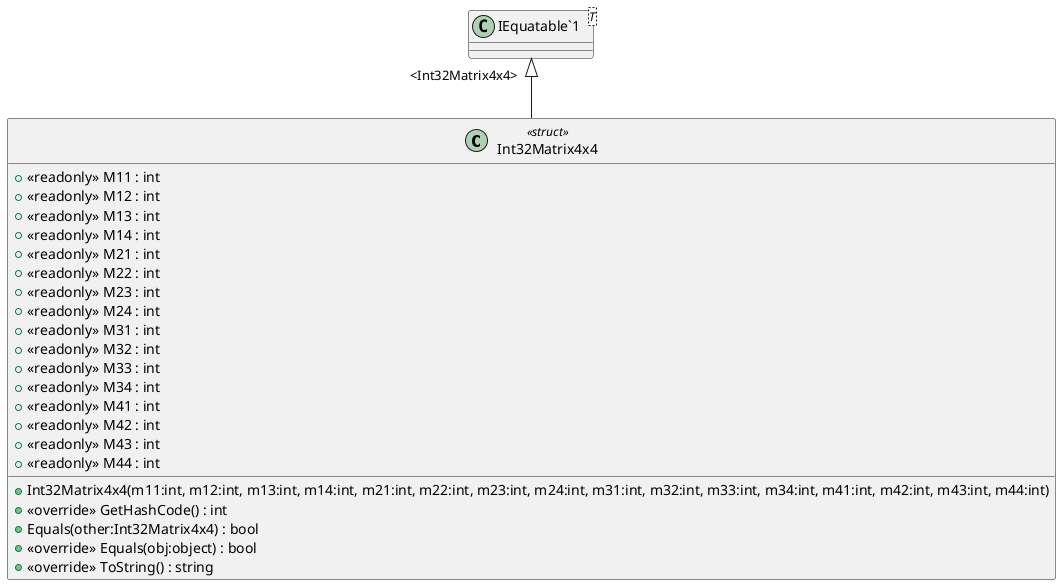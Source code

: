 @startuml
class Int32Matrix4x4 <<struct>> {
    + <<readonly>> M11 : int
    + <<readonly>> M12 : int
    + <<readonly>> M13 : int
    + <<readonly>> M14 : int
    + <<readonly>> M21 : int
    + <<readonly>> M22 : int
    + <<readonly>> M23 : int
    + <<readonly>> M24 : int
    + <<readonly>> M31 : int
    + <<readonly>> M32 : int
    + <<readonly>> M33 : int
    + <<readonly>> M34 : int
    + <<readonly>> M41 : int
    + <<readonly>> M42 : int
    + <<readonly>> M43 : int
    + <<readonly>> M44 : int
    + Int32Matrix4x4(m11:int, m12:int, m13:int, m14:int, m21:int, m22:int, m23:int, m24:int, m31:int, m32:int, m33:int, m34:int, m41:int, m42:int, m43:int, m44:int)
    + <<override>> GetHashCode() : int
    + Equals(other:Int32Matrix4x4) : bool
    + <<override>> Equals(obj:object) : bool
    + <<override>> ToString() : string
}
class "IEquatable`1"<T> {
}
"IEquatable`1" "<Int32Matrix4x4>" <|-- Int32Matrix4x4
@enduml
